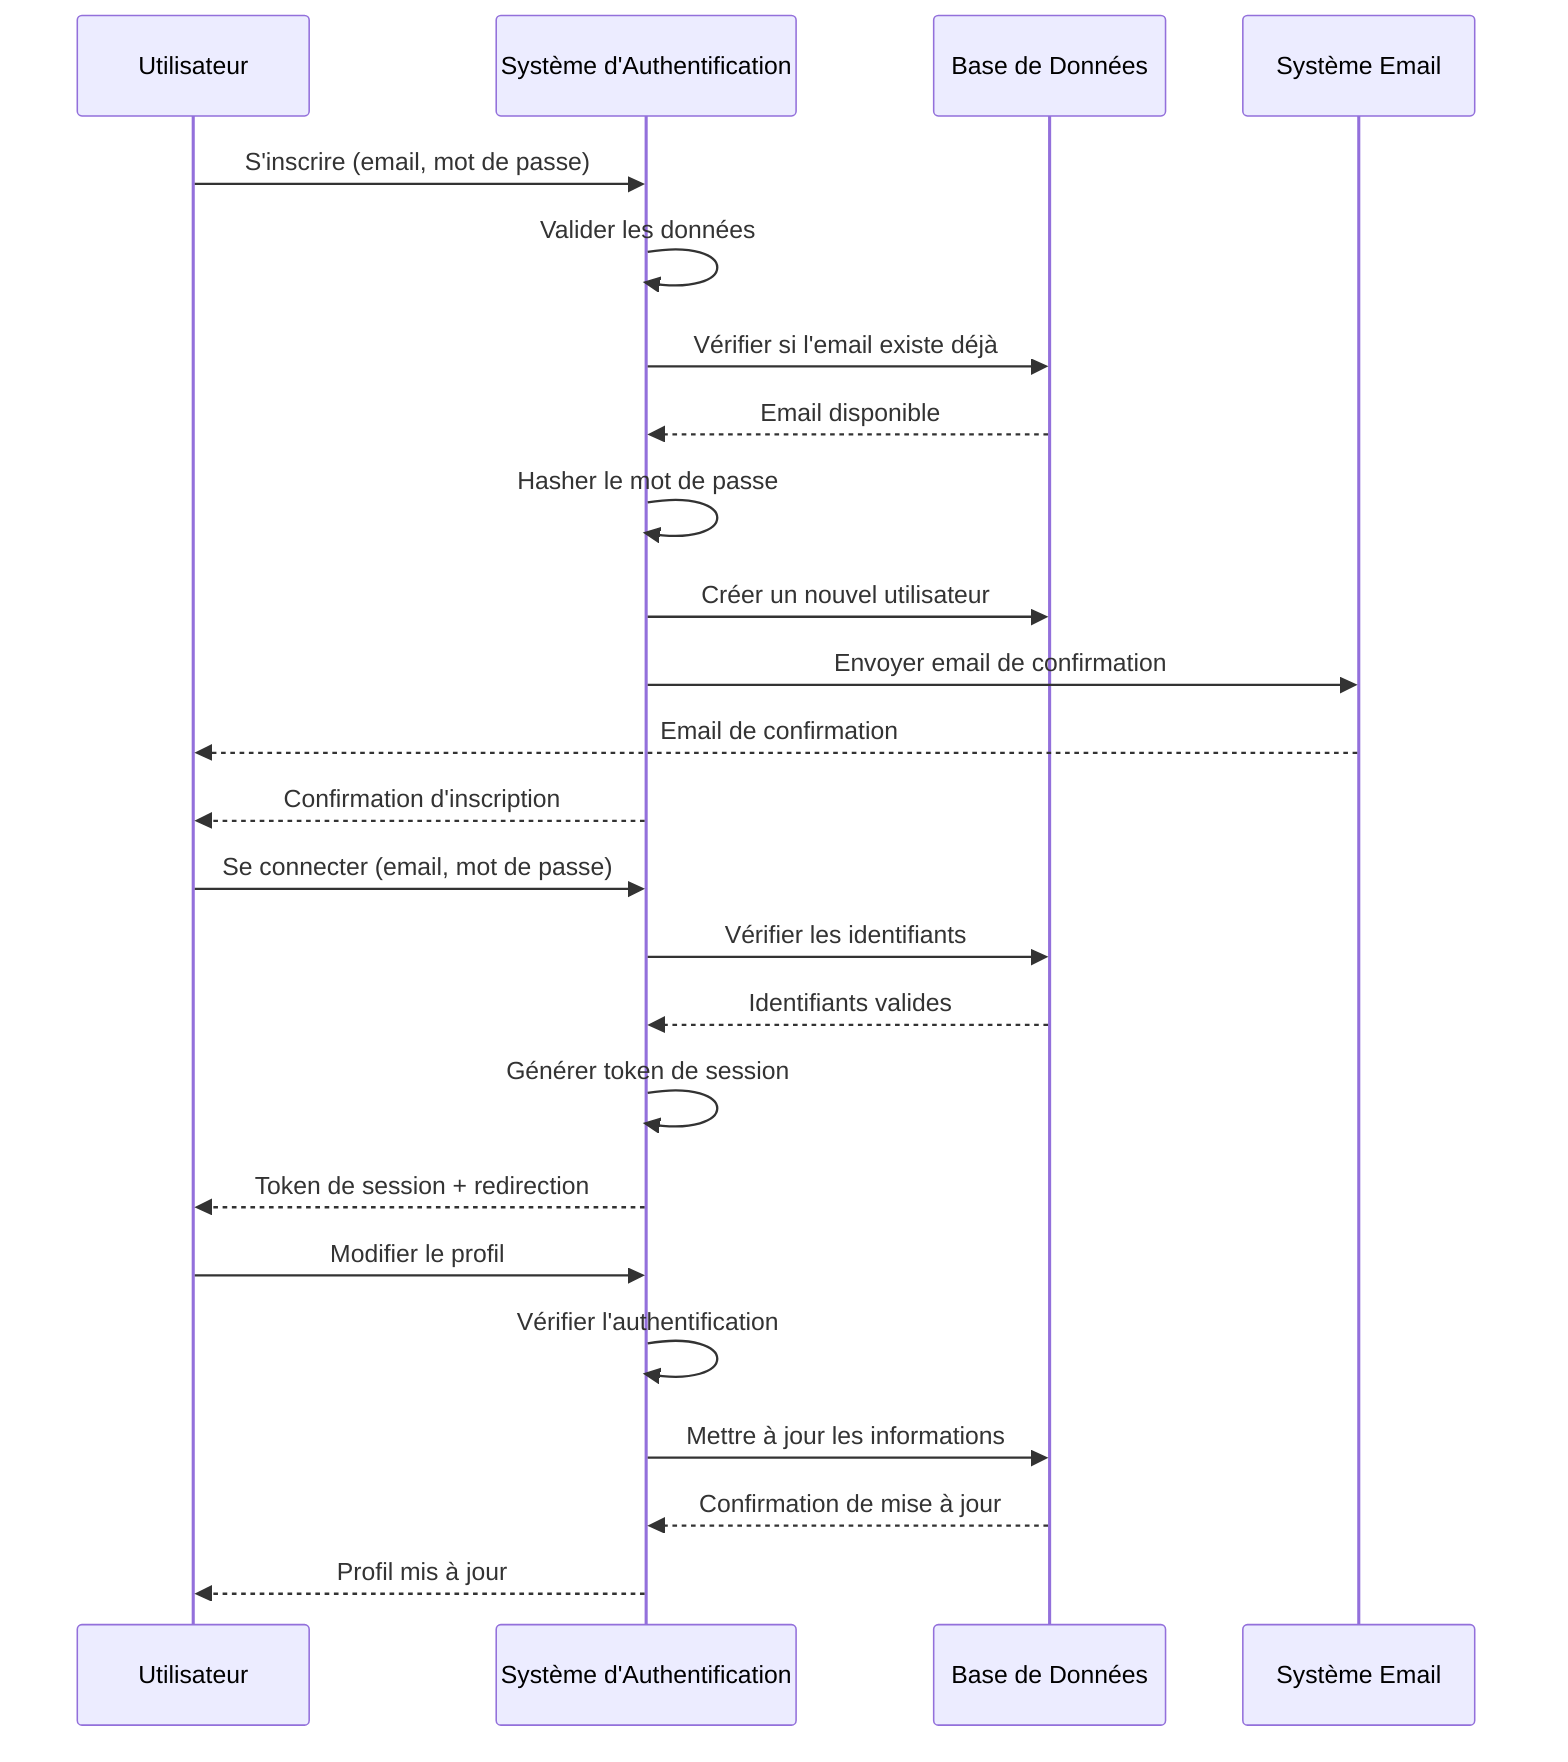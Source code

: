 sequenceDiagram
    participant User as Utilisateur
    participant Auth as Système d'Authentification
    participant DB as Base de Données
    participant Email as Système Email

    %% Inscription
    User->>Auth: S'inscrire (email, mot de passe)
    Auth->>Auth: Valider les données
    Auth->>DB: Vérifier si l'email existe déjà
    DB-->>Auth: Email disponible
    Auth->>Auth: Hasher le mot de passe
    Auth->>DB: Créer un nouvel utilisateur
    Auth->>Email: Envoyer email de confirmation
    Email-->>User: Email de confirmation
    Auth-->>User: Confirmation d'inscription

    %% Connexion
    User->>Auth: Se connecter (email, mot de passe)
    Auth->>DB: Vérifier les identifiants
    DB-->>Auth: Identifiants valides
    Auth->>Auth: Générer token de session
    Auth-->>User: Token de session + redirection

    %% Modification du profil
    User->>Auth: Modifier le profil
    Auth->>Auth: Vérifier l'authentification
    Auth->>DB: Mettre à jour les informations
    DB-->>Auth: Confirmation de mise à jour
    Auth-->>User: Profil mis à jour